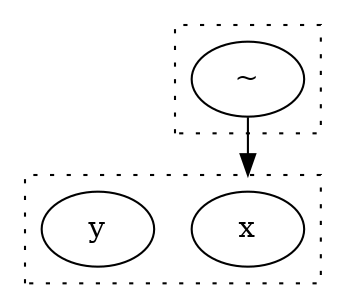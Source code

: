 digraph egraph {
  compound=true
  clusterrank=local
  subgraph cluster_0 {
    style=dotted
    0.0[label = "x"]
    0.1[label = "y"]
  }
  subgraph cluster_1 {
    style=dotted
    1.0[label = "~"]
  }
  1.0 -> 0.0 [lhead = cluster_0, ]
}